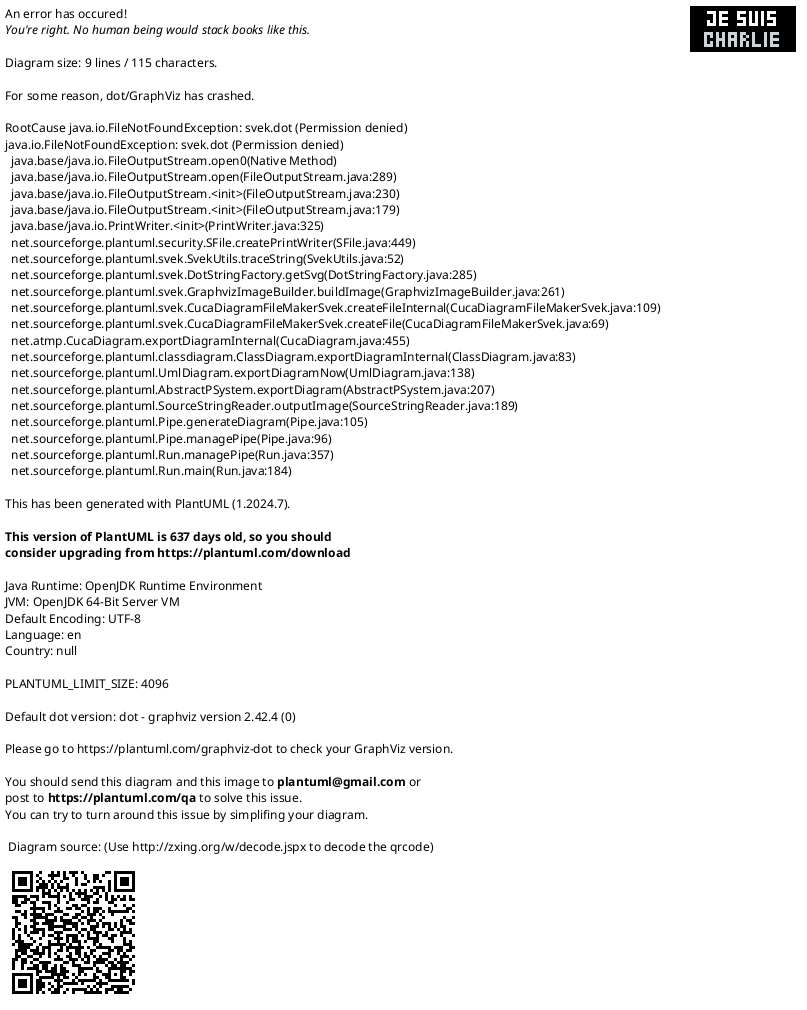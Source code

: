 {
  "sha1": "5dncvyycod7kutqytk66skf4qvpt2au",
  "insertion": {
    "when": "2024-05-30T20:48:20.718Z",
    "url": "https://forum.plantuml.net/16397/add-qualified-associations-to-class-diagrams?show=16642#c16642",
    "user": "plantuml@gmail.com"
  }
}
@startuml
!pragma svek_trace on
class class1
class class2

class0 -- class1

class1 [Qualifier] *-- class2
@enduml

